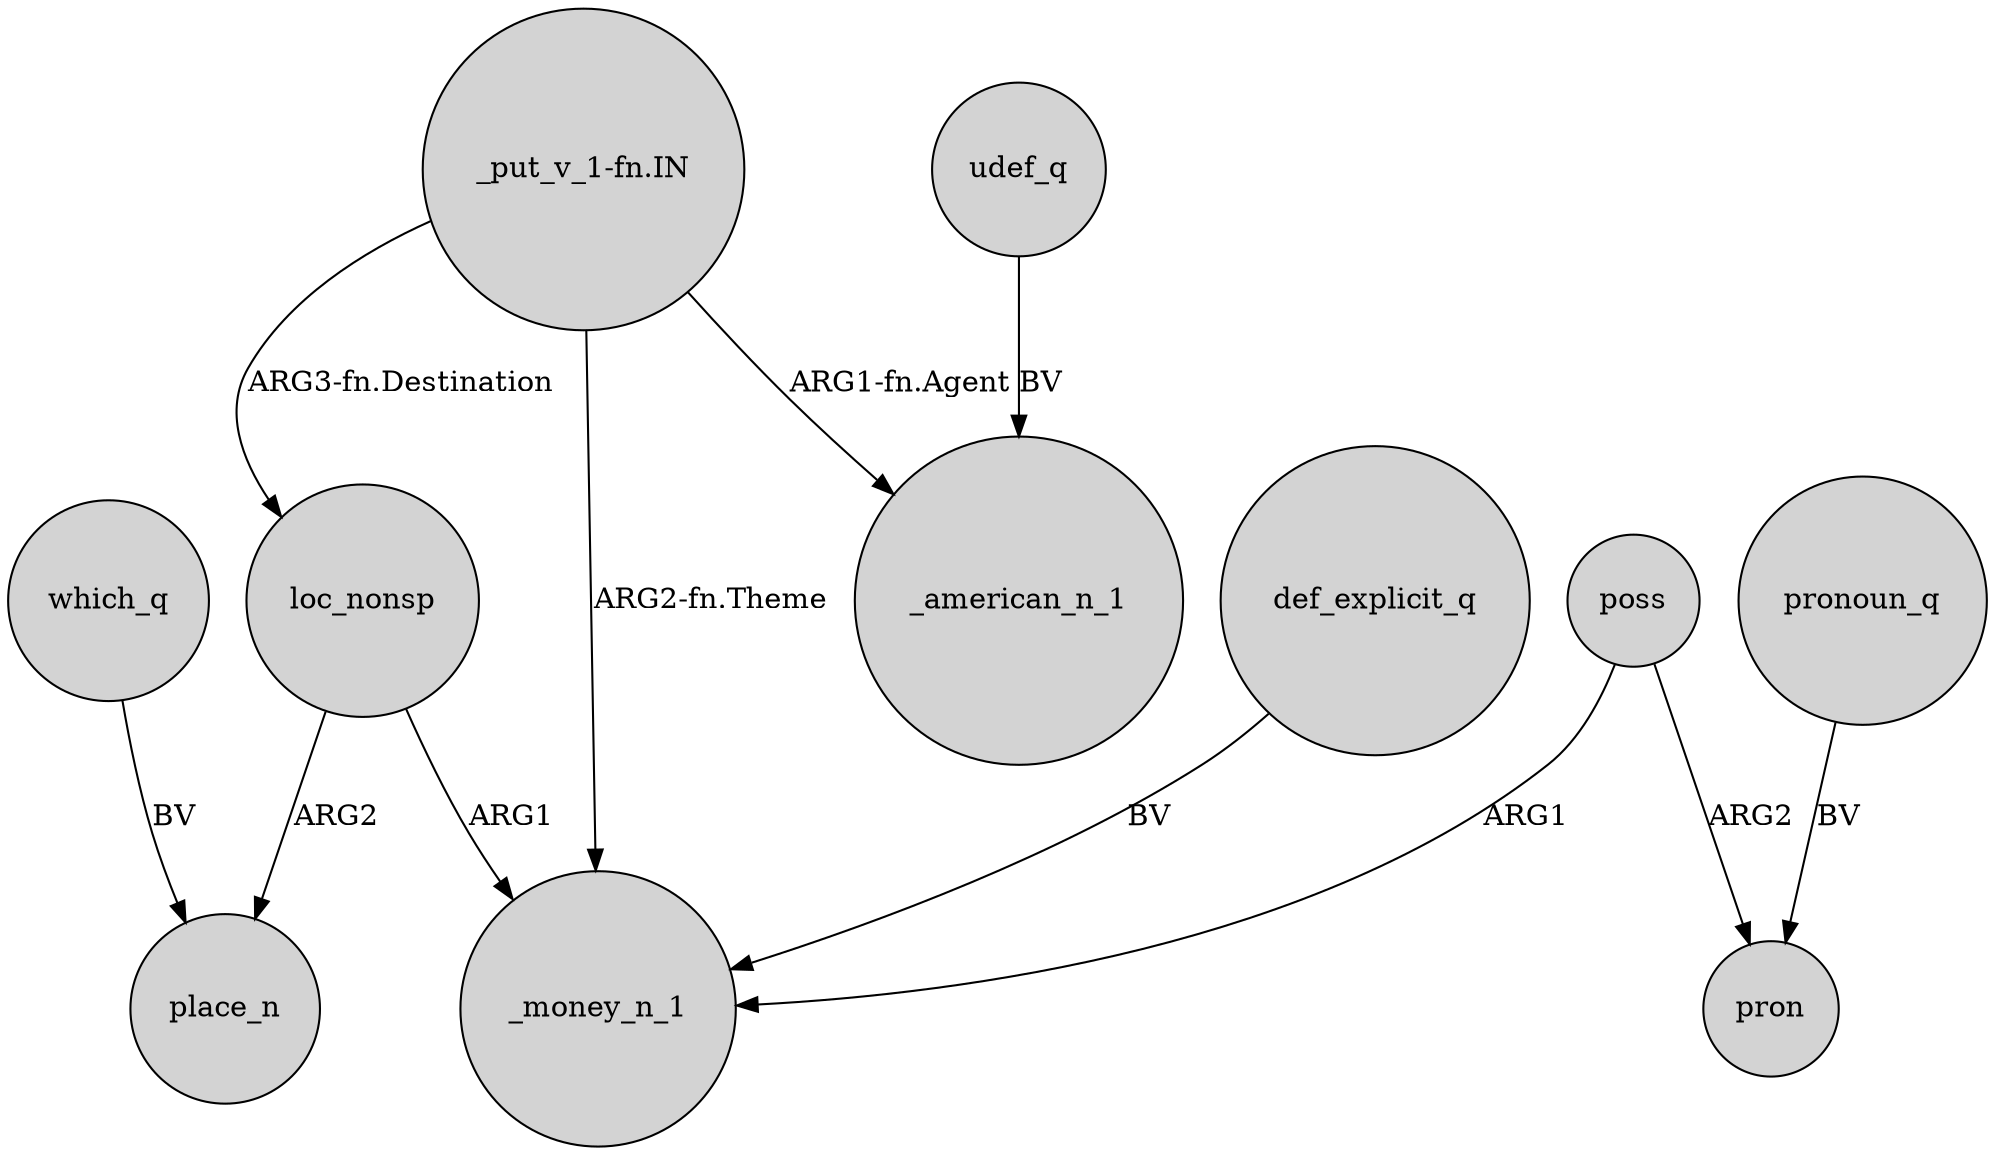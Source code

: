 digraph {
	node [shape=circle style=filled]
	loc_nonsp -> place_n [label=ARG2]
	poss -> pron [label=ARG2]
	"_put_v_1-fn.IN" -> _american_n_1 [label="ARG1-fn.Agent"]
	loc_nonsp -> _money_n_1 [label=ARG1]
	"_put_v_1-fn.IN" -> loc_nonsp [label="ARG3-fn.Destination"]
	"_put_v_1-fn.IN" -> _money_n_1 [label="ARG2-fn.Theme"]
	poss -> _money_n_1 [label=ARG1]
	udef_q -> _american_n_1 [label=BV]
	which_q -> place_n [label=BV]
	def_explicit_q -> _money_n_1 [label=BV]
	pronoun_q -> pron [label=BV]
}

